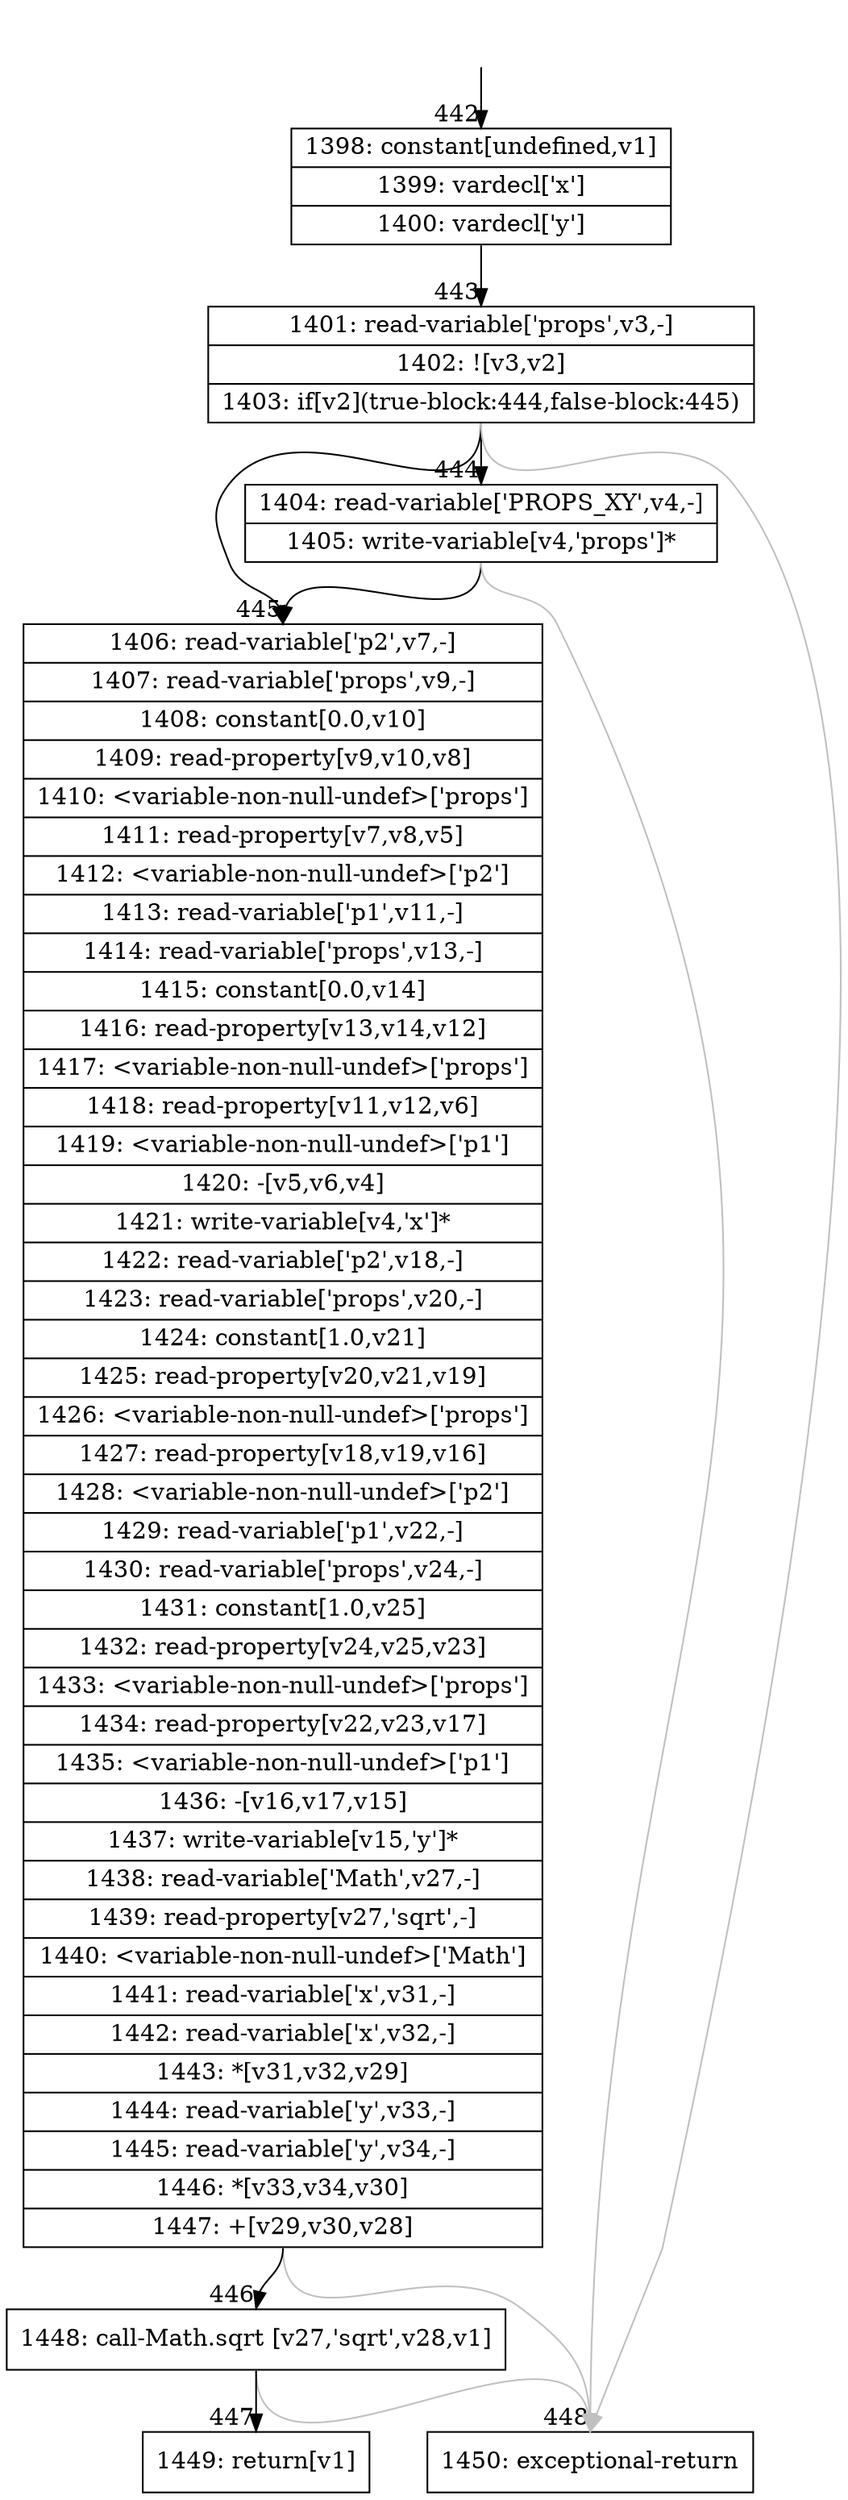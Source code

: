 digraph {
rankdir="TD"
BB_entry40[shape=none,label=""];
BB_entry40 -> BB442 [tailport=s, headport=n, headlabel="    442"]
BB442 [shape=record label="{1398: constant[undefined,v1]|1399: vardecl['x']|1400: vardecl['y']}" ] 
BB442 -> BB443 [tailport=s, headport=n, headlabel="      443"]
BB443 [shape=record label="{1401: read-variable['props',v3,-]|1402: ![v3,v2]|1403: if[v2](true-block:444,false-block:445)}" ] 
BB443 -> BB444 [tailport=s, headport=n, headlabel="      444"]
BB443 -> BB445 [tailport=s, headport=n, headlabel="      445"]
BB443 -> BB448 [tailport=s, headport=n, color=gray, headlabel="      448"]
BB444 [shape=record label="{1404: read-variable['PROPS_XY',v4,-]|1405: write-variable[v4,'props']*}" ] 
BB444 -> BB445 [tailport=s, headport=n]
BB444 -> BB448 [tailport=s, headport=n, color=gray]
BB445 [shape=record label="{1406: read-variable['p2',v7,-]|1407: read-variable['props',v9,-]|1408: constant[0.0,v10]|1409: read-property[v9,v10,v8]|1410: \<variable-non-null-undef\>['props']|1411: read-property[v7,v8,v5]|1412: \<variable-non-null-undef\>['p2']|1413: read-variable['p1',v11,-]|1414: read-variable['props',v13,-]|1415: constant[0.0,v14]|1416: read-property[v13,v14,v12]|1417: \<variable-non-null-undef\>['props']|1418: read-property[v11,v12,v6]|1419: \<variable-non-null-undef\>['p1']|1420: -[v5,v6,v4]|1421: write-variable[v4,'x']*|1422: read-variable['p2',v18,-]|1423: read-variable['props',v20,-]|1424: constant[1.0,v21]|1425: read-property[v20,v21,v19]|1426: \<variable-non-null-undef\>['props']|1427: read-property[v18,v19,v16]|1428: \<variable-non-null-undef\>['p2']|1429: read-variable['p1',v22,-]|1430: read-variable['props',v24,-]|1431: constant[1.0,v25]|1432: read-property[v24,v25,v23]|1433: \<variable-non-null-undef\>['props']|1434: read-property[v22,v23,v17]|1435: \<variable-non-null-undef\>['p1']|1436: -[v16,v17,v15]|1437: write-variable[v15,'y']*|1438: read-variable['Math',v27,-]|1439: read-property[v27,'sqrt',-]|1440: \<variable-non-null-undef\>['Math']|1441: read-variable['x',v31,-]|1442: read-variable['x',v32,-]|1443: *[v31,v32,v29]|1444: read-variable['y',v33,-]|1445: read-variable['y',v34,-]|1446: *[v33,v34,v30]|1447: +[v29,v30,v28]}" ] 
BB445 -> BB446 [tailport=s, headport=n, headlabel="      446"]
BB445 -> BB448 [tailport=s, headport=n, color=gray]
BB446 [shape=record label="{1448: call-Math.sqrt [v27,'sqrt',v28,v1]}" ] 
BB446 -> BB447 [tailport=s, headport=n, headlabel="      447"]
BB446 -> BB448 [tailport=s, headport=n, color=gray]
BB447 [shape=record label="{1449: return[v1]}" ] 
BB448 [shape=record label="{1450: exceptional-return}" ] 
//#$~ 675
}
